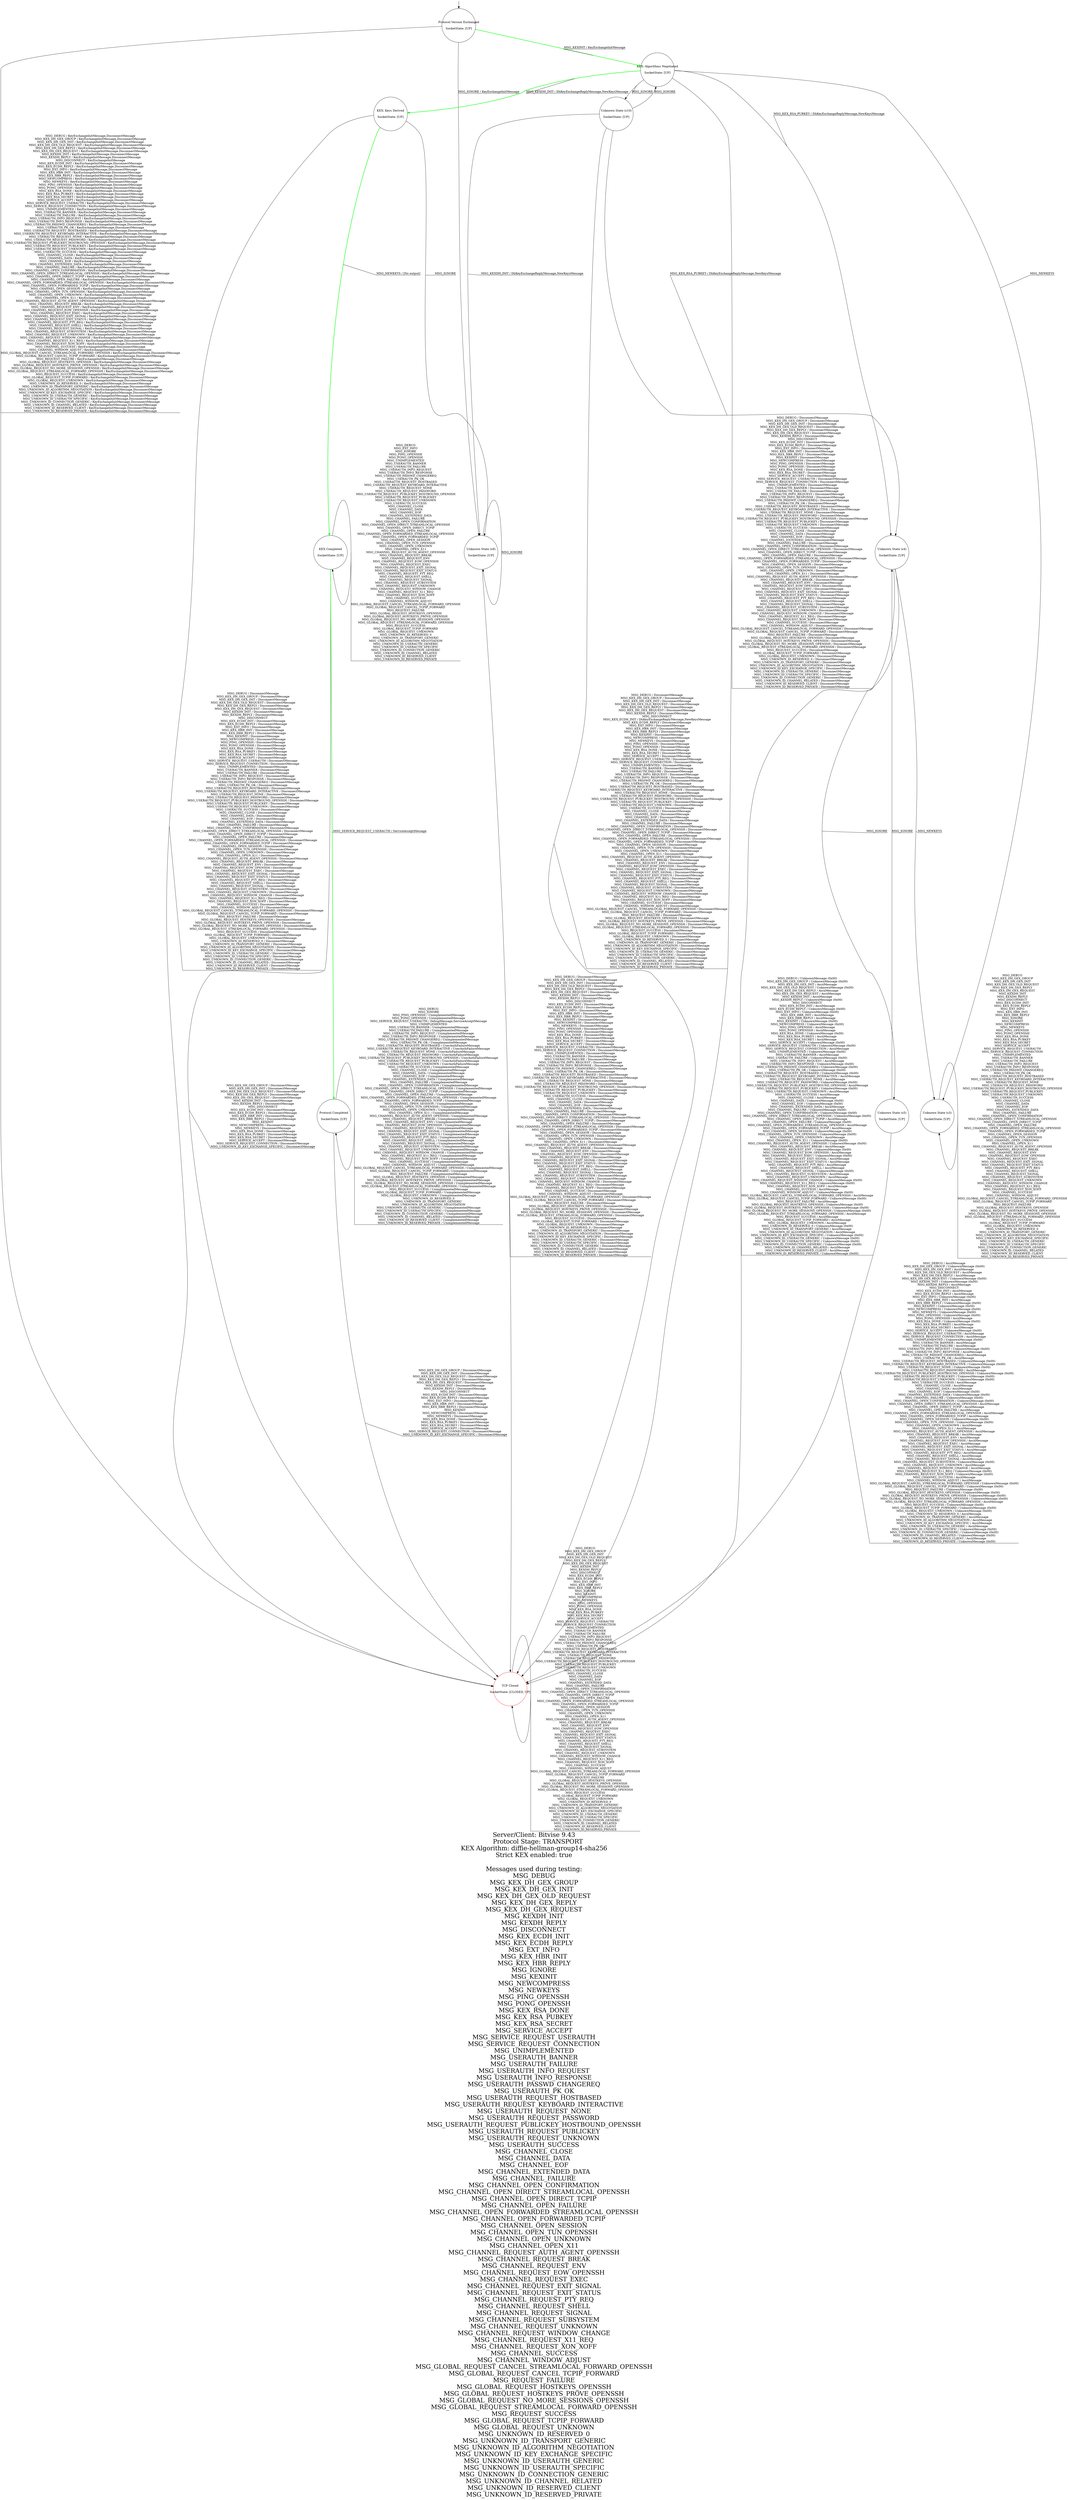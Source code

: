 digraph g {

    labelloc = "b"
    label = "Server/Client: Bitvise 9.43
    Protocol Stage: TRANSPORT
KEX Algorithm: diffie-hellman-group14-sha256
Strict KEX enabled: true

 Messages used during testing: 
MSG_DEBUG
MSG_KEX_DH_GEX_GROUP
MSG_KEX_DH_GEX_INIT
MSG_KEX_DH_GEX_OLD_REQUEST
MSG_KEX_DH_GEX_REPLY
MSG_KEX_DH_GEX_REQUEST
MSG_KEXDH_INIT
MSG_KEXDH_REPLY
MSG_DISCONNECT
MSG_KEX_ECDH_INIT
MSG_KEX_ECDH_REPLY
MSG_EXT_INFO
MSG_KEX_HBR_INIT
MSG_KEX_HBR_REPLY
MSG_IGNORE
MSG_KEXINIT
MSG_NEWCOMPRESS
MSG_NEWKEYS
MSG_PING_OPENSSH
MSG_PONG_OPENSSH
MSG_KEX_RSA_DONE
MSG_KEX_RSA_PUBKEY
MSG_KEX_RSA_SECRET
MSG_SERVICE_ACCEPT
MSG_SERVICE_REQUEST_USERAUTH
MSG_SERVICE_REQUEST_CONNECTION
MSG_UNIMPLEMENTED
MSG_USERAUTH_BANNER
MSG_USERAUTH_FAILURE
MSG_USERAUTH_INFO_REQUEST
MSG_USERAUTH_INFO_RESPONSE
MSG_USERAUTH_PASSWD_CHANGEREQ
MSG_USERAUTH_PK_OK
MSG_USERAUTH_REQUEST_HOSTBASED
MSG_USERAUTH_REQUEST_KEYBOARD_INTERACTIVE
MSG_USERAUTH_REQUEST_NONE
MSG_USERAUTH_REQUEST_PASSWORD
MSG_USERAUTH_REQUEST_PUBLICKEY_HOSTBOUND_OPENSSH
MSG_USERAUTH_REQUEST_PUBLICKEY
MSG_USERAUTH_REQUEST_UNKNOWN
MSG_USERAUTH_SUCCESS
MSG_CHANNEL_CLOSE
MSG_CHANNEL_DATA
MSG_CHANNEL_EOF
MSG_CHANNEL_EXTENDED_DATA
MSG_CHANNEL_FAILURE
MSG_CHANNEL_OPEN_CONFIRMATION
MSG_CHANNEL_OPEN_DIRECT_STREAMLOCAL_OPENSSH
MSG_CHANNEL_OPEN_DIRECT_TCPIP
MSG_CHANNEL_OPEN_FAILURE
MSG_CHANNEL_OPEN_FORWARDED_STREAMLOCAL_OPENSSH
MSG_CHANNEL_OPEN_FORWARDED_TCPIP
MSG_CHANNEL_OPEN_SESSION
MSG_CHANNEL_OPEN_TUN_OPENSSH
MSG_CHANNEL_OPEN_UNKNOWN
MSG_CHANNEL_OPEN_X11
MSG_CHANNEL_REQUEST_AUTH_AGENT_OPENSSH
MSG_CHANNEL_REQUEST_BREAK
MSG_CHANNEL_REQUEST_ENV
MSG_CHANNEL_REQUEST_EOW_OPENSSH
MSG_CHANNEL_REQUEST_EXEC
MSG_CHANNEL_REQUEST_EXIT_SIGNAL
MSG_CHANNEL_REQUEST_EXIT_STATUS
MSG_CHANNEL_REQUEST_PTY_REQ
MSG_CHANNEL_REQUEST_SHELL
MSG_CHANNEL_REQUEST_SIGNAL
MSG_CHANNEL_REQUEST_SUBSYSTEM
MSG_CHANNEL_REQUEST_UNKNOWN
MSG_CHANNEL_REQUEST_WINDOW_CHANGE
MSG_CHANNEL_REQUEST_X11_REQ
MSG_CHANNEL_REQUEST_XON_XOFF
MSG_CHANNEL_SUCCESS
MSG_CHANNEL_WINDOW_ADJUST
MSG_GLOBAL_REQUEST_CANCEL_STREAMLOCAL_FORWARD_OPENSSH
MSG_GLOBAL_REQUEST_CANCEL_TCPIP_FORWARD
MSG_REQUEST_FAILURE
MSG_GLOBAL_REQUEST_HOSTKEYS_OPENSSH
MSG_GLOBAL_REQUEST_HOSTKEYS_PROVE_OPENSSH
MSG_GLOBAL_REQUEST_NO_MORE_SESSIONS_OPENSSH
MSG_GLOBAL_REQUEST_STREAMLOCAL_FORWARD_OPENSSH
MSG_REQUEST_SUCCESS
MSG_GLOBAL_REQUEST_TCPIP_FORWARD
MSG_GLOBAL_REQUEST_UNKNOWN
MSG_UNKNOWN_ID_RESERVED_0
MSG_UNKNOWN_ID_TRANSPORT_GENERIC
MSG_UNKNOWN_ID_ALGORITHM_NEGOTIATION
MSG_UNKNOWN_ID_KEY_EXCHANGE_SPECIFIC
MSG_UNKNOWN_ID_USERAUTH_GENERIC
MSG_UNKNOWN_ID_USERAUTH_SPECIFIC
MSG_UNKNOWN_ID_CONNECTION_GENERIC
MSG_UNKNOWN_ID_CHANNEL_RELATED
MSG_UNKNOWN_ID_RESERVED_CLIENT
MSG_UNKNOWN_ID_RESERVED_PRIVATE
"
    fontsize = 30
    edge[decorate="true"]

	s0 [shape="circle" width="2.3" label="Protocol Version Exchanged

SocketState: [UP]" fixedsize="true" height="2.3"];
	s1 [shape="circle" width="2.3" label="KEX: Algorithms Negotiated

SocketState: [UP]" fixedsize="true" height="2.3"];
	s2 [shape="circle" color="RED" width="2.3" label="TCP Closed

SocketState: [CLOSED, UP]" fixedsize="true" height="2.3"];
	s3 [shape="circle" width="2.3" label="Unknown State (s3)

SocketState: [UP]" fixedsize="true" height="2.3"];
	s4 [shape="circle" width="2.3" label="Unknown State (s4)

SocketState: [UP]" fixedsize="true" height="2.3"];
	s5 [shape="circle" width="2.3" label="Unknown State (s5)

SocketState: [UP]" fixedsize="true" height="2.3"];
	s6 [shape="circle" width="2.3" label="KEX: Keys Derived

SocketState: [UP]" fixedsize="true" height="2.3"];
	s7 [shape="circle" width="2.3" label="KEX Completed

SocketState: [UP]" fixedsize="true" height="2.3"];
	s8 [shape="circle" width="2.3" label="Protocol Completed

SocketState: [UP]" fixedsize="true" height="2.3"];
	s9 [shape="circle" width="2.3" label="Unknown State (s9)

SocketState: [UP]" fixedsize="true" height="2.3"];
	s10 [shape="circle" width="2.3" label="Unknown State (s10)

SocketState: [UP]" fixedsize="true" height="2.3"];
	s0 -> s2 [label="MSG_DEBUG / KeyExchangeInitMessage,DisconnectMessage
MSG_KEX_DH_GEX_GROUP / KeyExchangeInitMessage,DisconnectMessage
MSG_KEX_DH_GEX_INIT / KeyExchangeInitMessage,DisconnectMessage
MSG_KEX_DH_GEX_OLD_REQUEST / KeyExchangeInitMessage,DisconnectMessage
MSG_KEX_DH_GEX_REPLY / KeyExchangeInitMessage,DisconnectMessage
MSG_KEX_DH_GEX_REQUEST / KeyExchangeInitMessage,DisconnectMessage
MSG_KEXDH_INIT / KeyExchangeInitMessage,DisconnectMessage
MSG_KEXDH_REPLY / KeyExchangeInitMessage,DisconnectMessage
MSG_DISCONNECT / KeyExchangeInitMessage
MSG_KEX_ECDH_INIT / KeyExchangeInitMessage,DisconnectMessage
MSG_KEX_ECDH_REPLY / KeyExchangeInitMessage,DisconnectMessage
MSG_EXT_INFO / KeyExchangeInitMessage,DisconnectMessage
MSG_KEX_HBR_INIT / KeyExchangeInitMessage,DisconnectMessage
MSG_KEX_HBR_REPLY / KeyExchangeInitMessage,DisconnectMessage
MSG_NEWCOMPRESS / KeyExchangeInitMessage,DisconnectMessage
MSG_NEWKEYS / KeyExchangeInitMessage,DisconnectMessage
MSG_PING_OPENSSH / KeyExchangeInitMessage,DisconnectMessage
MSG_PONG_OPENSSH / KeyExchangeInitMessage,DisconnectMessage
MSG_KEX_RSA_DONE / KeyExchangeInitMessage,DisconnectMessage
MSG_KEX_RSA_PUBKEY / KeyExchangeInitMessage,DisconnectMessage
MSG_KEX_RSA_SECRET / KeyExchangeInitMessage,DisconnectMessage
MSG_SERVICE_ACCEPT / KeyExchangeInitMessage,DisconnectMessage
MSG_SERVICE_REQUEST_USERAUTH / KeyExchangeInitMessage,DisconnectMessage
MSG_SERVICE_REQUEST_CONNECTION / KeyExchangeInitMessage,DisconnectMessage
MSG_UNIMPLEMENTED / KeyExchangeInitMessage,DisconnectMessage
MSG_USERAUTH_BANNER / KeyExchangeInitMessage,DisconnectMessage
MSG_USERAUTH_FAILURE / KeyExchangeInitMessage,DisconnectMessage
MSG_USERAUTH_INFO_REQUEST / KeyExchangeInitMessage,DisconnectMessage
MSG_USERAUTH_INFO_RESPONSE / KeyExchangeInitMessage,DisconnectMessage
MSG_USERAUTH_PASSWD_CHANGEREQ / KeyExchangeInitMessage,DisconnectMessage
MSG_USERAUTH_PK_OK / KeyExchangeInitMessage,DisconnectMessage
MSG_USERAUTH_REQUEST_HOSTBASED / KeyExchangeInitMessage,DisconnectMessage
MSG_USERAUTH_REQUEST_KEYBOARD_INTERACTIVE / KeyExchangeInitMessage,DisconnectMessage
MSG_USERAUTH_REQUEST_NONE / KeyExchangeInitMessage,DisconnectMessage
MSG_USERAUTH_REQUEST_PASSWORD / KeyExchangeInitMessage,DisconnectMessage
MSG_USERAUTH_REQUEST_PUBLICKEY_HOSTBOUND_OPENSSH / KeyExchangeInitMessage,DisconnectMessage
MSG_USERAUTH_REQUEST_PUBLICKEY / KeyExchangeInitMessage,DisconnectMessage
MSG_USERAUTH_REQUEST_UNKNOWN / KeyExchangeInitMessage,DisconnectMessage
MSG_USERAUTH_SUCCESS / KeyExchangeInitMessage,DisconnectMessage
MSG_CHANNEL_CLOSE / KeyExchangeInitMessage,DisconnectMessage
MSG_CHANNEL_DATA / KeyExchangeInitMessage,DisconnectMessage
MSG_CHANNEL_EOF / KeyExchangeInitMessage,DisconnectMessage
MSG_CHANNEL_EXTENDED_DATA / KeyExchangeInitMessage,DisconnectMessage
MSG_CHANNEL_FAILURE / KeyExchangeInitMessage,DisconnectMessage
MSG_CHANNEL_OPEN_CONFIRMATION / KeyExchangeInitMessage,DisconnectMessage
MSG_CHANNEL_OPEN_DIRECT_STREAMLOCAL_OPENSSH / KeyExchangeInitMessage,DisconnectMessage
MSG_CHANNEL_OPEN_DIRECT_TCPIP / KeyExchangeInitMessage,DisconnectMessage
MSG_CHANNEL_OPEN_FAILURE / KeyExchangeInitMessage,DisconnectMessage
MSG_CHANNEL_OPEN_FORWARDED_STREAMLOCAL_OPENSSH / KeyExchangeInitMessage,DisconnectMessage
MSG_CHANNEL_OPEN_FORWARDED_TCPIP / KeyExchangeInitMessage,DisconnectMessage
MSG_CHANNEL_OPEN_SESSION / KeyExchangeInitMessage,DisconnectMessage
MSG_CHANNEL_OPEN_TUN_OPENSSH / KeyExchangeInitMessage,DisconnectMessage
MSG_CHANNEL_OPEN_UNKNOWN / KeyExchangeInitMessage,DisconnectMessage
MSG_CHANNEL_OPEN_X11 / KeyExchangeInitMessage,DisconnectMessage
MSG_CHANNEL_REQUEST_AUTH_AGENT_OPENSSH / KeyExchangeInitMessage,DisconnectMessage
MSG_CHANNEL_REQUEST_BREAK / KeyExchangeInitMessage,DisconnectMessage
MSG_CHANNEL_REQUEST_ENV / KeyExchangeInitMessage,DisconnectMessage
MSG_CHANNEL_REQUEST_EOW_OPENSSH / KeyExchangeInitMessage,DisconnectMessage
MSG_CHANNEL_REQUEST_EXEC / KeyExchangeInitMessage,DisconnectMessage
MSG_CHANNEL_REQUEST_EXIT_SIGNAL / KeyExchangeInitMessage,DisconnectMessage
MSG_CHANNEL_REQUEST_EXIT_STATUS / KeyExchangeInitMessage,DisconnectMessage
MSG_CHANNEL_REQUEST_PTY_REQ / KeyExchangeInitMessage,DisconnectMessage
MSG_CHANNEL_REQUEST_SHELL / KeyExchangeInitMessage,DisconnectMessage
MSG_CHANNEL_REQUEST_SIGNAL / KeyExchangeInitMessage,DisconnectMessage
MSG_CHANNEL_REQUEST_SUBSYSTEM / KeyExchangeInitMessage,DisconnectMessage
MSG_CHANNEL_REQUEST_UNKNOWN / KeyExchangeInitMessage,DisconnectMessage
MSG_CHANNEL_REQUEST_WINDOW_CHANGE / KeyExchangeInitMessage,DisconnectMessage
MSG_CHANNEL_REQUEST_X11_REQ / KeyExchangeInitMessage,DisconnectMessage
MSG_CHANNEL_REQUEST_XON_XOFF / KeyExchangeInitMessage,DisconnectMessage
MSG_CHANNEL_SUCCESS / KeyExchangeInitMessage,DisconnectMessage
MSG_CHANNEL_WINDOW_ADJUST / KeyExchangeInitMessage,DisconnectMessage
MSG_GLOBAL_REQUEST_CANCEL_STREAMLOCAL_FORWARD_OPENSSH / KeyExchangeInitMessage,DisconnectMessage
MSG_GLOBAL_REQUEST_CANCEL_TCPIP_FORWARD / KeyExchangeInitMessage,DisconnectMessage
MSG_REQUEST_FAILURE / KeyExchangeInitMessage,DisconnectMessage
MSG_GLOBAL_REQUEST_HOSTKEYS_OPENSSH / KeyExchangeInitMessage,DisconnectMessage
MSG_GLOBAL_REQUEST_HOSTKEYS_PROVE_OPENSSH / KeyExchangeInitMessage,DisconnectMessage
MSG_GLOBAL_REQUEST_NO_MORE_SESSIONS_OPENSSH / KeyExchangeInitMessage,DisconnectMessage
MSG_GLOBAL_REQUEST_STREAMLOCAL_FORWARD_OPENSSH / KeyExchangeInitMessage,DisconnectMessage
MSG_REQUEST_SUCCESS / KeyExchangeInitMessage,DisconnectMessage
MSG_GLOBAL_REQUEST_TCPIP_FORWARD / KeyExchangeInitMessage,DisconnectMessage
MSG_GLOBAL_REQUEST_UNKNOWN / KeyExchangeInitMessage,DisconnectMessage
MSG_UNKNOWN_ID_RESERVED_0 / KeyExchangeInitMessage,DisconnectMessage
MSG_UNKNOWN_ID_TRANSPORT_GENERIC / KeyExchangeInitMessage,DisconnectMessage
MSG_UNKNOWN_ID_ALGORITHM_NEGOTIATION / KeyExchangeInitMessage,DisconnectMessage
MSG_UNKNOWN_ID_KEY_EXCHANGE_SPECIFIC / KeyExchangeInitMessage,DisconnectMessage
MSG_UNKNOWN_ID_USERAUTH_GENERIC / KeyExchangeInitMessage,DisconnectMessage
MSG_UNKNOWN_ID_USERAUTH_SPECIFIC / KeyExchangeInitMessage,DisconnectMessage
MSG_UNKNOWN_ID_CONNECTION_GENERIC / KeyExchangeInitMessage,DisconnectMessage
MSG_UNKNOWN_ID_CHANNEL_RELATED / KeyExchangeInitMessage,DisconnectMessage
MSG_UNKNOWN_ID_RESERVED_CLIENT / KeyExchangeInitMessage,DisconnectMessage
MSG_UNKNOWN_ID_RESERVED_PRIVATE / KeyExchangeInitMessage,DisconnectMessage"];
	s0 -> s9 [label="MSG_IGNORE / KeyExchangeInitMessage"];
	s0 -> s1 [color="GREEN" style="bold" label="MSG_KEXINIT / KeyExchangeInitMessage"];
	s1 -> s2 [label="MSG_DEBUG / DisconnectMessage
MSG_KEX_DH_GEX_GROUP / DisconnectMessage
MSG_KEX_DH_GEX_INIT / DisconnectMessage
MSG_KEX_DH_GEX_OLD_REQUEST / DisconnectMessage
MSG_KEX_DH_GEX_REPLY / DisconnectMessage
MSG_KEX_DH_GEX_REQUEST / DisconnectMessage
MSG_KEXDH_REPLY / DisconnectMessage
MSG_DISCONNECT
MSG_KEX_ECDH_INIT / DisconnectMessage
MSG_KEX_ECDH_REPLY / DisconnectMessage
MSG_EXT_INFO / DisconnectMessage
MSG_KEX_HBR_INIT / DisconnectMessage
MSG_KEX_HBR_REPLY / DisconnectMessage
MSG_KEXINIT / DisconnectMessage
MSG_NEWCOMPRESS / DisconnectMessage
MSG_PING_OPENSSH / DisconnectMessage
MSG_PONG_OPENSSH / DisconnectMessage
MSG_KEX_RSA_DONE / DisconnectMessage
MSG_KEX_RSA_SECRET / DisconnectMessage
MSG_SERVICE_ACCEPT / DisconnectMessage
MSG_SERVICE_REQUEST_USERAUTH / DisconnectMessage
MSG_SERVICE_REQUEST_CONNECTION / DisconnectMessage
MSG_UNIMPLEMENTED / DisconnectMessage
MSG_USERAUTH_BANNER / DisconnectMessage
MSG_USERAUTH_FAILURE / DisconnectMessage
MSG_USERAUTH_INFO_REQUEST / DisconnectMessage
MSG_USERAUTH_INFO_RESPONSE / DisconnectMessage
MSG_USERAUTH_PASSWD_CHANGEREQ / DisconnectMessage
MSG_USERAUTH_PK_OK / DisconnectMessage
MSG_USERAUTH_REQUEST_HOSTBASED / DisconnectMessage
MSG_USERAUTH_REQUEST_KEYBOARD_INTERACTIVE / DisconnectMessage
MSG_USERAUTH_REQUEST_NONE / DisconnectMessage
MSG_USERAUTH_REQUEST_PASSWORD / DisconnectMessage
MSG_USERAUTH_REQUEST_PUBLICKEY_HOSTBOUND_OPENSSH / DisconnectMessage
MSG_USERAUTH_REQUEST_PUBLICKEY / DisconnectMessage
MSG_USERAUTH_REQUEST_UNKNOWN / DisconnectMessage
MSG_USERAUTH_SUCCESS / DisconnectMessage
MSG_CHANNEL_CLOSE / DisconnectMessage
MSG_CHANNEL_DATA / DisconnectMessage
MSG_CHANNEL_EOF / DisconnectMessage
MSG_CHANNEL_EXTENDED_DATA / DisconnectMessage
MSG_CHANNEL_FAILURE / DisconnectMessage
MSG_CHANNEL_OPEN_CONFIRMATION / DisconnectMessage
MSG_CHANNEL_OPEN_DIRECT_STREAMLOCAL_OPENSSH / DisconnectMessage
MSG_CHANNEL_OPEN_DIRECT_TCPIP / DisconnectMessage
MSG_CHANNEL_OPEN_FAILURE / DisconnectMessage
MSG_CHANNEL_OPEN_FORWARDED_STREAMLOCAL_OPENSSH / DisconnectMessage
MSG_CHANNEL_OPEN_FORWARDED_TCPIP / DisconnectMessage
MSG_CHANNEL_OPEN_SESSION / DisconnectMessage
MSG_CHANNEL_OPEN_TUN_OPENSSH / DisconnectMessage
MSG_CHANNEL_OPEN_UNKNOWN / DisconnectMessage
MSG_CHANNEL_OPEN_X11 / DisconnectMessage
MSG_CHANNEL_REQUEST_AUTH_AGENT_OPENSSH / DisconnectMessage
MSG_CHANNEL_REQUEST_BREAK / DisconnectMessage
MSG_CHANNEL_REQUEST_ENV / DisconnectMessage
MSG_CHANNEL_REQUEST_EOW_OPENSSH / DisconnectMessage
MSG_CHANNEL_REQUEST_EXEC / DisconnectMessage
MSG_CHANNEL_REQUEST_EXIT_SIGNAL / DisconnectMessage
MSG_CHANNEL_REQUEST_EXIT_STATUS / DisconnectMessage
MSG_CHANNEL_REQUEST_PTY_REQ / DisconnectMessage
MSG_CHANNEL_REQUEST_SHELL / DisconnectMessage
MSG_CHANNEL_REQUEST_SIGNAL / DisconnectMessage
MSG_CHANNEL_REQUEST_SUBSYSTEM / DisconnectMessage
MSG_CHANNEL_REQUEST_UNKNOWN / DisconnectMessage
MSG_CHANNEL_REQUEST_WINDOW_CHANGE / DisconnectMessage
MSG_CHANNEL_REQUEST_X11_REQ / DisconnectMessage
MSG_CHANNEL_REQUEST_XON_XOFF / DisconnectMessage
MSG_CHANNEL_SUCCESS / DisconnectMessage
MSG_CHANNEL_WINDOW_ADJUST / DisconnectMessage
MSG_GLOBAL_REQUEST_CANCEL_STREAMLOCAL_FORWARD_OPENSSH / DisconnectMessage
MSG_GLOBAL_REQUEST_CANCEL_TCPIP_FORWARD / DisconnectMessage
MSG_REQUEST_FAILURE / DisconnectMessage
MSG_GLOBAL_REQUEST_HOSTKEYS_OPENSSH / DisconnectMessage
MSG_GLOBAL_REQUEST_HOSTKEYS_PROVE_OPENSSH / DisconnectMessage
MSG_GLOBAL_REQUEST_NO_MORE_SESSIONS_OPENSSH / DisconnectMessage
MSG_GLOBAL_REQUEST_STREAMLOCAL_FORWARD_OPENSSH / DisconnectMessage
MSG_REQUEST_SUCCESS / DisconnectMessage
MSG_GLOBAL_REQUEST_TCPIP_FORWARD / DisconnectMessage
MSG_GLOBAL_REQUEST_UNKNOWN / DisconnectMessage
MSG_UNKNOWN_ID_RESERVED_0 / DisconnectMessage
MSG_UNKNOWN_ID_TRANSPORT_GENERIC / DisconnectMessage
MSG_UNKNOWN_ID_ALGORITHM_NEGOTIATION / DisconnectMessage
MSG_UNKNOWN_ID_KEY_EXCHANGE_SPECIFIC / DisconnectMessage
MSG_UNKNOWN_ID_USERAUTH_GENERIC / DisconnectMessage
MSG_UNKNOWN_ID_USERAUTH_SPECIFIC / DisconnectMessage
MSG_UNKNOWN_ID_CONNECTION_GENERIC / DisconnectMessage
MSG_UNKNOWN_ID_CHANNEL_RELATED / DisconnectMessage
MSG_UNKNOWN_ID_RESERVED_CLIENT / DisconnectMessage
MSG_UNKNOWN_ID_RESERVED_PRIVATE / DisconnectMessage"];
	s1 -> s6 [color="GREEN" style="bold" label="MSG_KEXDH_INIT / DhKeyExchangeReplyMessage,NewKeysMessage"];
	s1 -> s10 [label="MSG_IGNORE"];
	s1 -> s3 [label="MSG_NEWKEYS"];
	s1 -> s4 [label="MSG_KEX_RSA_PUBKEY / DhKeyExchangeReplyMessage,NewKeysMessage"];
	s2 -> s2 [label="MSG_DEBUG
MSG_KEX_DH_GEX_GROUP
MSG_KEX_DH_GEX_INIT
MSG_KEX_DH_GEX_OLD_REQUEST
MSG_KEX_DH_GEX_REPLY
MSG_KEX_DH_GEX_REQUEST
MSG_KEXDH_INIT
MSG_KEXDH_REPLY
MSG_DISCONNECT
MSG_KEX_ECDH_INIT
MSG_KEX_ECDH_REPLY
MSG_EXT_INFO
MSG_KEX_HBR_INIT
MSG_KEX_HBR_REPLY
MSG_IGNORE
MSG_KEXINIT
MSG_NEWCOMPRESS
MSG_NEWKEYS
MSG_PING_OPENSSH
MSG_PONG_OPENSSH
MSG_KEX_RSA_DONE
MSG_KEX_RSA_PUBKEY
MSG_KEX_RSA_SECRET
MSG_SERVICE_ACCEPT
MSG_SERVICE_REQUEST_USERAUTH
MSG_SERVICE_REQUEST_CONNECTION
MSG_UNIMPLEMENTED
MSG_USERAUTH_BANNER
MSG_USERAUTH_FAILURE
MSG_USERAUTH_INFO_REQUEST
MSG_USERAUTH_INFO_RESPONSE
MSG_USERAUTH_PASSWD_CHANGEREQ
MSG_USERAUTH_PK_OK
MSG_USERAUTH_REQUEST_HOSTBASED
MSG_USERAUTH_REQUEST_KEYBOARD_INTERACTIVE
MSG_USERAUTH_REQUEST_NONE
MSG_USERAUTH_REQUEST_PASSWORD
MSG_USERAUTH_REQUEST_PUBLICKEY_HOSTBOUND_OPENSSH
MSG_USERAUTH_REQUEST_PUBLICKEY
MSG_USERAUTH_REQUEST_UNKNOWN
MSG_USERAUTH_SUCCESS
MSG_CHANNEL_CLOSE
MSG_CHANNEL_DATA
MSG_CHANNEL_EOF
MSG_CHANNEL_EXTENDED_DATA
MSG_CHANNEL_FAILURE
MSG_CHANNEL_OPEN_CONFIRMATION
MSG_CHANNEL_OPEN_DIRECT_STREAMLOCAL_OPENSSH
MSG_CHANNEL_OPEN_DIRECT_TCPIP
MSG_CHANNEL_OPEN_FAILURE
MSG_CHANNEL_OPEN_FORWARDED_STREAMLOCAL_OPENSSH
MSG_CHANNEL_OPEN_FORWARDED_TCPIP
MSG_CHANNEL_OPEN_SESSION
MSG_CHANNEL_OPEN_TUN_OPENSSH
MSG_CHANNEL_OPEN_UNKNOWN
MSG_CHANNEL_OPEN_X11
MSG_CHANNEL_REQUEST_AUTH_AGENT_OPENSSH
MSG_CHANNEL_REQUEST_BREAK
MSG_CHANNEL_REQUEST_ENV
MSG_CHANNEL_REQUEST_EOW_OPENSSH
MSG_CHANNEL_REQUEST_EXEC
MSG_CHANNEL_REQUEST_EXIT_SIGNAL
MSG_CHANNEL_REQUEST_EXIT_STATUS
MSG_CHANNEL_REQUEST_PTY_REQ
MSG_CHANNEL_REQUEST_SHELL
MSG_CHANNEL_REQUEST_SIGNAL
MSG_CHANNEL_REQUEST_SUBSYSTEM
MSG_CHANNEL_REQUEST_UNKNOWN
MSG_CHANNEL_REQUEST_WINDOW_CHANGE
MSG_CHANNEL_REQUEST_X11_REQ
MSG_CHANNEL_REQUEST_XON_XOFF
MSG_CHANNEL_SUCCESS
MSG_CHANNEL_WINDOW_ADJUST
MSG_GLOBAL_REQUEST_CANCEL_STREAMLOCAL_FORWARD_OPENSSH
MSG_GLOBAL_REQUEST_CANCEL_TCPIP_FORWARD
MSG_REQUEST_FAILURE
MSG_GLOBAL_REQUEST_HOSTKEYS_OPENSSH
MSG_GLOBAL_REQUEST_HOSTKEYS_PROVE_OPENSSH
MSG_GLOBAL_REQUEST_NO_MORE_SESSIONS_OPENSSH
MSG_GLOBAL_REQUEST_STREAMLOCAL_FORWARD_OPENSSH
MSG_REQUEST_SUCCESS
MSG_GLOBAL_REQUEST_TCPIP_FORWARD
MSG_GLOBAL_REQUEST_UNKNOWN
MSG_UNKNOWN_ID_RESERVED_0
MSG_UNKNOWN_ID_TRANSPORT_GENERIC
MSG_UNKNOWN_ID_ALGORITHM_NEGOTIATION
MSG_UNKNOWN_ID_KEY_EXCHANGE_SPECIFIC
MSG_UNKNOWN_ID_USERAUTH_GENERIC
MSG_UNKNOWN_ID_USERAUTH_SPECIFIC
MSG_UNKNOWN_ID_CONNECTION_GENERIC
MSG_UNKNOWN_ID_CHANNEL_RELATED
MSG_UNKNOWN_ID_RESERVED_CLIENT
MSG_UNKNOWN_ID_RESERVED_PRIVATE"];
	s3 -> s3 [label="MSG_DEBUG
MSG_KEX_DH_GEX_GROUP
MSG_KEX_DH_GEX_INIT
MSG_KEX_DH_GEX_OLD_REQUEST
MSG_KEX_DH_GEX_REPLY
MSG_KEX_DH_GEX_REQUEST
MSG_KEXDH_INIT
MSG_KEXDH_REPLY
MSG_DISCONNECT
MSG_KEX_ECDH_INIT
MSG_KEX_ECDH_REPLY
MSG_EXT_INFO
MSG_KEX_HBR_INIT
MSG_KEX_HBR_REPLY
MSG_IGNORE
MSG_KEXINIT
MSG_NEWCOMPRESS
MSG_NEWKEYS
MSG_PING_OPENSSH
MSG_PONG_OPENSSH
MSG_KEX_RSA_DONE
MSG_KEX_RSA_PUBKEY
MSG_KEX_RSA_SECRET
MSG_SERVICE_ACCEPT
MSG_SERVICE_REQUEST_USERAUTH
MSG_SERVICE_REQUEST_CONNECTION
MSG_UNIMPLEMENTED
MSG_USERAUTH_BANNER
MSG_USERAUTH_FAILURE
MSG_USERAUTH_INFO_REQUEST
MSG_USERAUTH_INFO_RESPONSE
MSG_USERAUTH_PASSWD_CHANGEREQ
MSG_USERAUTH_PK_OK
MSG_USERAUTH_REQUEST_HOSTBASED
MSG_USERAUTH_REQUEST_KEYBOARD_INTERACTIVE
MSG_USERAUTH_REQUEST_NONE
MSG_USERAUTH_REQUEST_PASSWORD
MSG_USERAUTH_REQUEST_PUBLICKEY_HOSTBOUND_OPENSSH
MSG_USERAUTH_REQUEST_PUBLICKEY
MSG_USERAUTH_REQUEST_UNKNOWN
MSG_USERAUTH_SUCCESS
MSG_CHANNEL_CLOSE
MSG_CHANNEL_DATA
MSG_CHANNEL_EOF
MSG_CHANNEL_EXTENDED_DATA
MSG_CHANNEL_FAILURE
MSG_CHANNEL_OPEN_CONFIRMATION
MSG_CHANNEL_OPEN_DIRECT_STREAMLOCAL_OPENSSH
MSG_CHANNEL_OPEN_DIRECT_TCPIP
MSG_CHANNEL_OPEN_FAILURE
MSG_CHANNEL_OPEN_FORWARDED_STREAMLOCAL_OPENSSH
MSG_CHANNEL_OPEN_FORWARDED_TCPIP
MSG_CHANNEL_OPEN_SESSION
MSG_CHANNEL_OPEN_TUN_OPENSSH
MSG_CHANNEL_OPEN_UNKNOWN
MSG_CHANNEL_OPEN_X11
MSG_CHANNEL_REQUEST_AUTH_AGENT_OPENSSH
MSG_CHANNEL_REQUEST_BREAK
MSG_CHANNEL_REQUEST_ENV
MSG_CHANNEL_REQUEST_EOW_OPENSSH
MSG_CHANNEL_REQUEST_EXEC
MSG_CHANNEL_REQUEST_EXIT_SIGNAL
MSG_CHANNEL_REQUEST_EXIT_STATUS
MSG_CHANNEL_REQUEST_PTY_REQ
MSG_CHANNEL_REQUEST_SHELL
MSG_CHANNEL_REQUEST_SIGNAL
MSG_CHANNEL_REQUEST_SUBSYSTEM
MSG_CHANNEL_REQUEST_UNKNOWN
MSG_CHANNEL_REQUEST_WINDOW_CHANGE
MSG_CHANNEL_REQUEST_X11_REQ
MSG_CHANNEL_REQUEST_XON_XOFF
MSG_CHANNEL_SUCCESS
MSG_CHANNEL_WINDOW_ADJUST
MSG_GLOBAL_REQUEST_CANCEL_STREAMLOCAL_FORWARD_OPENSSH
MSG_GLOBAL_REQUEST_CANCEL_TCPIP_FORWARD
MSG_REQUEST_FAILURE
MSG_GLOBAL_REQUEST_HOSTKEYS_OPENSSH
MSG_GLOBAL_REQUEST_HOSTKEYS_PROVE_OPENSSH
MSG_GLOBAL_REQUEST_NO_MORE_SESSIONS_OPENSSH
MSG_GLOBAL_REQUEST_STREAMLOCAL_FORWARD_OPENSSH
MSG_REQUEST_SUCCESS
MSG_GLOBAL_REQUEST_TCPIP_FORWARD
MSG_GLOBAL_REQUEST_UNKNOWN
MSG_UNKNOWN_ID_RESERVED_0
MSG_UNKNOWN_ID_TRANSPORT_GENERIC
MSG_UNKNOWN_ID_ALGORITHM_NEGOTIATION
MSG_UNKNOWN_ID_KEY_EXCHANGE_SPECIFIC
MSG_UNKNOWN_ID_USERAUTH_GENERIC
MSG_UNKNOWN_ID_USERAUTH_SPECIFIC
MSG_UNKNOWN_ID_CONNECTION_GENERIC
MSG_UNKNOWN_ID_CHANNEL_RELATED
MSG_UNKNOWN_ID_RESERVED_CLIENT
MSG_UNKNOWN_ID_RESERVED_PRIVATE"];
	s4 -> s2 [label="MSG_DEBUG / UnknownMessage (0x00)
MSG_KEX_DH_GEX_GROUP / UnknownMessage (0x00)
MSG_KEX_DH_GEX_INIT / AsciiMessage
MSG_KEX_DH_GEX_OLD_REQUEST / UnknownMessage (0x00)
MSG_KEX_DH_GEX_REPLY / AsciiMessage
MSG_KEX_DH_GEX_REQUEST / AsciiMessage
MSG_KEXDH_INIT / AsciiMessage
MSG_KEXDH_REPLY / UnknownMessage (0x00)
MSG_DISCONNECT
MSG_KEX_ECDH_INIT / AsciiMessage
MSG_KEX_ECDH_REPLY / UnknownMessage (0x00)
MSG_EXT_INFO / UnknownMessage (0x00)
MSG_KEX_HBR_INIT / AsciiMessage
MSG_KEX_HBR_REPLY / AsciiMessage
MSG_KEXINIT / UnknownMessage (0x00)
MSG_NEWCOMPRESS / UnknownMessage (0x00)
MSG_PING_OPENSSH / AsciiMessage
MSG_PONG_OPENSSH / AsciiMessage
MSG_KEX_RSA_DONE / UnknownMessage (0x00)
MSG_KEX_RSA_PUBKEY / AsciiMessage
MSG_KEX_RSA_SECRET / AsciiMessage
MSG_SERVICE_ACCEPT / UnknownMessage (0x00)
MSG_SERVICE_REQUEST_USERAUTH / UnknownMessage (0x00)
MSG_SERVICE_REQUEST_CONNECTION / AsciiMessage
MSG_UNIMPLEMENTED / UnknownMessage (0x00)
MSG_USERAUTH_BANNER / AsciiMessage
MSG_USERAUTH_FAILURE / UnknownMessage (0x00)
MSG_USERAUTH_INFO_REQUEST / AsciiMessage
MSG_USERAUTH_INFO_RESPONSE / UnknownMessage (0x00)
MSG_USERAUTH_PASSWD_CHANGEREQ / UnknownMessage (0x00)
MSG_USERAUTH_PK_OK / UnknownMessage (0x00)
MSG_USERAUTH_REQUEST_HOSTBASED / UnknownMessage (0x00)
MSG_USERAUTH_REQUEST_KEYBOARD_INTERACTIVE / AsciiMessage
MSG_USERAUTH_REQUEST_NONE / AsciiMessage
MSG_USERAUTH_REQUEST_PASSWORD / UnknownMessage (0x00)
MSG_USERAUTH_REQUEST_PUBLICKEY_HOSTBOUND_OPENSSH / AsciiMessage
MSG_USERAUTH_REQUEST_PUBLICKEY / UnknownMessage (0x00)
MSG_USERAUTH_REQUEST_UNKNOWN / AsciiMessage
MSG_USERAUTH_SUCCESS / AsciiMessage
MSG_CHANNEL_CLOSE / AsciiMessage
MSG_CHANNEL_DATA / UnknownMessage (0x00)
MSG_CHANNEL_EOF / UnknownMessage (0x00)
MSG_CHANNEL_EXTENDED_DATA / AsciiMessage
MSG_CHANNEL_FAILURE / UnknownMessage (0x00)
MSG_CHANNEL_OPEN_CONFIRMATION / UnknownMessage (0x00)
MSG_CHANNEL_OPEN_DIRECT_STREAMLOCAL_OPENSSH / UnknownMessage (0x00)
MSG_CHANNEL_OPEN_DIRECT_TCPIP / AsciiMessage
MSG_CHANNEL_OPEN_FAILURE / UnknownMessage (0x00)
MSG_CHANNEL_OPEN_FORWARDED_STREAMLOCAL_OPENSSH / AsciiMessage
MSG_CHANNEL_OPEN_FORWARDED_TCPIP / AsciiMessage
MSG_CHANNEL_OPEN_SESSION / UnknownMessage (0x00)
MSG_CHANNEL_OPEN_TUN_OPENSSH / UnknownMessage (0x00)
MSG_CHANNEL_OPEN_UNKNOWN / AsciiMessage
MSG_CHANNEL_OPEN_X11 / UnknownMessage (0x00)
MSG_CHANNEL_REQUEST_AUTH_AGENT_OPENSSH / UnknownMessage (0x00)
MSG_CHANNEL_REQUEST_BREAK / AsciiMessage
MSG_CHANNEL_REQUEST_ENV / UnknownMessage (0x00)
MSG_CHANNEL_REQUEST_EOW_OPENSSH / AsciiMessage
MSG_CHANNEL_REQUEST_EXEC / UnknownMessage (0x00)
MSG_CHANNEL_REQUEST_EXIT_SIGNAL / AsciiMessage
MSG_CHANNEL_REQUEST_EXIT_STATUS / AsciiMessage
MSG_CHANNEL_REQUEST_PTY_REQ / AsciiMessage
MSG_CHANNEL_REQUEST_SHELL / AsciiMessage
MSG_CHANNEL_REQUEST_SIGNAL / UnknownMessage (0x00)
MSG_CHANNEL_REQUEST_SUBSYSTEM / AsciiMessage
MSG_CHANNEL_REQUEST_UNKNOWN / AsciiMessage
MSG_CHANNEL_REQUEST_WINDOW_CHANGE / UnknownMessage (0x00)
MSG_CHANNEL_REQUEST_X11_REQ / UnknownMessage (0x00)
MSG_CHANNEL_REQUEST_XON_XOFF / AsciiMessage
MSG_CHANNEL_SUCCESS / AsciiMessage
MSG_CHANNEL_WINDOW_ADJUST / UnknownMessage (0x00)
MSG_GLOBAL_REQUEST_CANCEL_STREAMLOCAL_FORWARD_OPENSSH / AsciiMessage
MSG_GLOBAL_REQUEST_CANCEL_TCPIP_FORWARD / UnknownMessage (0x00)
MSG_REQUEST_FAILURE / AsciiMessage
MSG_GLOBAL_REQUEST_HOSTKEYS_OPENSSH / UnknownMessage (0x00)
MSG_GLOBAL_REQUEST_HOSTKEYS_PROVE_OPENSSH / UnknownMessage (0x00)
MSG_GLOBAL_REQUEST_NO_MORE_SESSIONS_OPENSSH / UnknownMessage (0x00)
MSG_GLOBAL_REQUEST_STREAMLOCAL_FORWARD_OPENSSH / AsciiMessage
MSG_REQUEST_SUCCESS / AsciiMessage
MSG_GLOBAL_REQUEST_TCPIP_FORWARD / AsciiMessage
MSG_GLOBAL_REQUEST_UNKNOWN / AsciiMessage
MSG_UNKNOWN_ID_RESERVED_0 / UnknownMessage (0x00)
MSG_UNKNOWN_ID_TRANSPORT_GENERIC / AsciiMessage
MSG_UNKNOWN_ID_ALGORITHM_NEGOTIATION / AsciiMessage
MSG_UNKNOWN_ID_KEY_EXCHANGE_SPECIFIC / UnknownMessage (0x00)
MSG_UNKNOWN_ID_USERAUTH_GENERIC / UnknownMessage (0x00)
MSG_UNKNOWN_ID_USERAUTH_SPECIFIC / UnknownMessage (0x00)
MSG_UNKNOWN_ID_CONNECTION_GENERIC / UnknownMessage (0x00)
MSG_UNKNOWN_ID_CHANNEL_RELATED / AsciiMessage
MSG_UNKNOWN_ID_RESERVED_CLIENT / AsciiMessage
MSG_UNKNOWN_ID_RESERVED_PRIVATE / UnknownMessage (0x00)"];
	s4 -> s5 [label="MSG_IGNORE"];
	s4 -> s3 [label="MSG_NEWKEYS"];
	s5 -> s2 [label="MSG_DEBUG / AsciiMessage
MSG_KEX_DH_GEX_GROUP / UnknownMessage (0x00)
MSG_KEX_DH_GEX_INIT / AsciiMessage
MSG_KEX_DH_GEX_OLD_REQUEST / AsciiMessage
MSG_KEX_DH_GEX_REPLY / AsciiMessage
MSG_KEX_DH_GEX_REQUEST / UnknownMessage (0x00)
MSG_KEXDH_INIT / UnknownMessage (0x00)
MSG_KEXDH_REPLY / AsciiMessage
MSG_DISCONNECT
MSG_KEX_ECDH_INIT / AsciiMessage
MSG_KEX_ECDH_REPLY / AsciiMessage
MSG_EXT_INFO / UnknownMessage (0x00)
MSG_KEX_HBR_INIT / AsciiMessage
MSG_KEX_HBR_REPLY / UnknownMessage (0x00)
MSG_KEXINIT / UnknownMessage (0x00)
MSG_NEWCOMPRESS / UnknownMessage (0x00)
MSG_NEWKEYS / UnknownMessage (0x00)
MSG_PING_OPENSSH / UnknownMessage (0x00)
MSG_PONG_OPENSSH / AsciiMessage
MSG_KEX_RSA_DONE / UnknownMessage (0x00)
MSG_KEX_RSA_PUBKEY / AsciiMessage
MSG_KEX_RSA_SECRET / AsciiMessage
MSG_SERVICE_ACCEPT / UnknownMessage (0x00)
MSG_SERVICE_REQUEST_USERAUTH / AsciiMessage
MSG_SERVICE_REQUEST_CONNECTION / AsciiMessage
MSG_UNIMPLEMENTED / UnknownMessage (0x00)
MSG_USERAUTH_BANNER / AsciiMessage
MSG_USERAUTH_FAILURE / AsciiMessage
MSG_USERAUTH_INFO_REQUEST / UnknownMessage (0x00)
MSG_USERAUTH_INFO_RESPONSE / AsciiMessage
MSG_USERAUTH_PASSWD_CHANGEREQ / AsciiMessage
MSG_USERAUTH_PK_OK / AsciiMessage
MSG_USERAUTH_REQUEST_HOSTBASED / UnknownMessage (0x00)
MSG_USERAUTH_REQUEST_KEYBOARD_INTERACTIVE / UnknownMessage (0x00)
MSG_USERAUTH_REQUEST_NONE / UnknownMessage (0x00)
MSG_USERAUTH_REQUEST_PASSWORD / AsciiMessage
MSG_USERAUTH_REQUEST_PUBLICKEY_HOSTBOUND_OPENSSH / UnknownMessage (0x00)
MSG_USERAUTH_REQUEST_PUBLICKEY / UnknownMessage (0x00)
MSG_USERAUTH_REQUEST_UNKNOWN / UnknownMessage (0x00)
MSG_USERAUTH_SUCCESS / AsciiMessage
MSG_CHANNEL_CLOSE / AsciiMessage
MSG_CHANNEL_DATA / AsciiMessage
MSG_CHANNEL_EOF / UnknownMessage (0x00)
MSG_CHANNEL_EXTENDED_DATA / UnknownMessage (0x00)
MSG_CHANNEL_FAILURE / UnknownMessage (0x00)
MSG_CHANNEL_OPEN_CONFIRMATION / UnknownMessage (0x00)
MSG_CHANNEL_OPEN_DIRECT_STREAMLOCAL_OPENSSH / AsciiMessage
MSG_CHANNEL_OPEN_DIRECT_TCPIP / AsciiMessage
MSG_CHANNEL_OPEN_FAILURE / AsciiMessage
MSG_CHANNEL_OPEN_FORWARDED_STREAMLOCAL_OPENSSH / AsciiMessage
MSG_CHANNEL_OPEN_FORWARDED_TCPIP / AsciiMessage
MSG_CHANNEL_OPEN_SESSION / UnknownMessage (0x00)
MSG_CHANNEL_OPEN_TUN_OPENSSH / UnknownMessage (0x00)
MSG_CHANNEL_OPEN_UNKNOWN / AsciiMessage
MSG_CHANNEL_OPEN_X11 / AsciiMessage
MSG_CHANNEL_REQUEST_AUTH_AGENT_OPENSSH / AsciiMessage
MSG_CHANNEL_REQUEST_BREAK / AsciiMessage
MSG_CHANNEL_REQUEST_ENV / AsciiMessage
MSG_CHANNEL_REQUEST_EOW_OPENSSH / AsciiMessage
MSG_CHANNEL_REQUEST_EXEC / AsciiMessage
MSG_CHANNEL_REQUEST_EXIT_SIGNAL / AsciiMessage
MSG_CHANNEL_REQUEST_EXIT_STATUS / AsciiMessage
MSG_CHANNEL_REQUEST_PTY_REQ / AsciiMessage
MSG_CHANNEL_REQUEST_SHELL / AsciiMessage
MSG_CHANNEL_REQUEST_SIGNAL / AsciiMessage
MSG_CHANNEL_REQUEST_SUBSYSTEM / UnknownMessage (0x00)
MSG_CHANNEL_REQUEST_UNKNOWN / AsciiMessage
MSG_CHANNEL_REQUEST_WINDOW_CHANGE / AsciiMessage
MSG_CHANNEL_REQUEST_X11_REQ / UnknownMessage (0x00)
MSG_CHANNEL_REQUEST_XON_XOFF / UnknownMessage (0x00)
MSG_CHANNEL_SUCCESS / AsciiMessage
MSG_CHANNEL_WINDOW_ADJUST / AsciiMessage
MSG_GLOBAL_REQUEST_CANCEL_STREAMLOCAL_FORWARD_OPENSSH / UnknownMessage (0x00)
MSG_GLOBAL_REQUEST_CANCEL_TCPIP_FORWARD / UnknownMessage (0x00)
MSG_REQUEST_FAILURE / UnknownMessage (0x00)
MSG_GLOBAL_REQUEST_HOSTKEYS_OPENSSH / UnknownMessage (0x00)
MSG_GLOBAL_REQUEST_HOSTKEYS_PROVE_OPENSSH / UnknownMessage (0x00)
MSG_GLOBAL_REQUEST_NO_MORE_SESSIONS_OPENSSH / UnknownMessage (0x00)
MSG_GLOBAL_REQUEST_STREAMLOCAL_FORWARD_OPENSSH / AsciiMessage
MSG_REQUEST_SUCCESS / UnknownMessage (0x00)
MSG_GLOBAL_REQUEST_TCPIP_FORWARD / UnknownMessage (0x00)
MSG_GLOBAL_REQUEST_UNKNOWN / UnknownMessage (0x00)
MSG_UNKNOWN_ID_RESERVED_0 / AsciiMessage
MSG_UNKNOWN_ID_TRANSPORT_GENERIC / AsciiMessage
MSG_UNKNOWN_ID_ALGORITHM_NEGOTIATION / AsciiMessage
MSG_UNKNOWN_ID_KEY_EXCHANGE_SPECIFIC / AsciiMessage
MSG_UNKNOWN_ID_USERAUTH_GENERIC / AsciiMessage
MSG_UNKNOWN_ID_USERAUTH_SPECIFIC / UnknownMessage (0x00)
MSG_UNKNOWN_ID_CONNECTION_GENERIC / UnknownMessage (0x00)
MSG_UNKNOWN_ID_CHANNEL_RELATED / UnknownMessage (0x00)
MSG_UNKNOWN_ID_RESERVED_CLIENT / AsciiMessage
MSG_UNKNOWN_ID_RESERVED_PRIVATE / UnknownMessage (0x00)"];
	s5 -> s4 [label="MSG_IGNORE"];
	s6 -> s2 [label="MSG_DEBUG / DisconnectMessage
MSG_KEX_DH_GEX_GROUP / DisconnectMessage
MSG_KEX_DH_GEX_INIT / DisconnectMessage
MSG_KEX_DH_GEX_OLD_REQUEST / DisconnectMessage
MSG_KEX_DH_GEX_REPLY / DisconnectMessage
MSG_KEX_DH_GEX_REQUEST / DisconnectMessage
MSG_KEXDH_INIT / DisconnectMessage
MSG_KEXDH_REPLY / DisconnectMessage
MSG_DISCONNECT
MSG_KEX_ECDH_INIT / DisconnectMessage
MSG_KEX_ECDH_REPLY / DisconnectMessage
MSG_EXT_INFO / DisconnectMessage
MSG_KEX_HBR_INIT / DisconnectMessage
MSG_KEX_HBR_REPLY / DisconnectMessage
MSG_KEXINIT / DisconnectMessage
MSG_NEWCOMPRESS / DisconnectMessage
MSG_PING_OPENSSH / DisconnectMessage
MSG_PONG_OPENSSH / DisconnectMessage
MSG_KEX_RSA_DONE / DisconnectMessage
MSG_KEX_RSA_PUBKEY / DisconnectMessage
MSG_KEX_RSA_SECRET / DisconnectMessage
MSG_SERVICE_ACCEPT / DisconnectMessage
MSG_SERVICE_REQUEST_USERAUTH / DisconnectMessage
MSG_SERVICE_REQUEST_CONNECTION / DisconnectMessage
MSG_UNIMPLEMENTED / DisconnectMessage
MSG_USERAUTH_BANNER / DisconnectMessage
MSG_USERAUTH_FAILURE / DisconnectMessage
MSG_USERAUTH_INFO_REQUEST / DisconnectMessage
MSG_USERAUTH_INFO_RESPONSE / DisconnectMessage
MSG_USERAUTH_PASSWD_CHANGEREQ / DisconnectMessage
MSG_USERAUTH_PK_OK / DisconnectMessage
MSG_USERAUTH_REQUEST_HOSTBASED / DisconnectMessage
MSG_USERAUTH_REQUEST_KEYBOARD_INTERACTIVE / DisconnectMessage
MSG_USERAUTH_REQUEST_NONE / DisconnectMessage
MSG_USERAUTH_REQUEST_PASSWORD / DisconnectMessage
MSG_USERAUTH_REQUEST_PUBLICKEY_HOSTBOUND_OPENSSH / DisconnectMessage
MSG_USERAUTH_REQUEST_PUBLICKEY / DisconnectMessage
MSG_USERAUTH_REQUEST_UNKNOWN / DisconnectMessage
MSG_USERAUTH_SUCCESS / DisconnectMessage
MSG_CHANNEL_CLOSE / DisconnectMessage
MSG_CHANNEL_DATA / DisconnectMessage
MSG_CHANNEL_EOF / DisconnectMessage
MSG_CHANNEL_EXTENDED_DATA / DisconnectMessage
MSG_CHANNEL_FAILURE / DisconnectMessage
MSG_CHANNEL_OPEN_CONFIRMATION / DisconnectMessage
MSG_CHANNEL_OPEN_DIRECT_STREAMLOCAL_OPENSSH / DisconnectMessage
MSG_CHANNEL_OPEN_DIRECT_TCPIP / DisconnectMessage
MSG_CHANNEL_OPEN_FAILURE / DisconnectMessage
MSG_CHANNEL_OPEN_FORWARDED_STREAMLOCAL_OPENSSH / DisconnectMessage
MSG_CHANNEL_OPEN_FORWARDED_TCPIP / DisconnectMessage
MSG_CHANNEL_OPEN_SESSION / DisconnectMessage
MSG_CHANNEL_OPEN_TUN_OPENSSH / DisconnectMessage
MSG_CHANNEL_OPEN_UNKNOWN / DisconnectMessage
MSG_CHANNEL_OPEN_X11 / DisconnectMessage
MSG_CHANNEL_REQUEST_AUTH_AGENT_OPENSSH / DisconnectMessage
MSG_CHANNEL_REQUEST_BREAK / DisconnectMessage
MSG_CHANNEL_REQUEST_ENV / DisconnectMessage
MSG_CHANNEL_REQUEST_EOW_OPENSSH / DisconnectMessage
MSG_CHANNEL_REQUEST_EXEC / DisconnectMessage
MSG_CHANNEL_REQUEST_EXIT_SIGNAL / DisconnectMessage
MSG_CHANNEL_REQUEST_EXIT_STATUS / DisconnectMessage
MSG_CHANNEL_REQUEST_PTY_REQ / DisconnectMessage
MSG_CHANNEL_REQUEST_SHELL / DisconnectMessage
MSG_CHANNEL_REQUEST_SIGNAL / DisconnectMessage
MSG_CHANNEL_REQUEST_SUBSYSTEM / DisconnectMessage
MSG_CHANNEL_REQUEST_UNKNOWN / DisconnectMessage
MSG_CHANNEL_REQUEST_WINDOW_CHANGE / DisconnectMessage
MSG_CHANNEL_REQUEST_X11_REQ / DisconnectMessage
MSG_CHANNEL_REQUEST_XON_XOFF / DisconnectMessage
MSG_CHANNEL_SUCCESS / DisconnectMessage
MSG_CHANNEL_WINDOW_ADJUST / DisconnectMessage
MSG_GLOBAL_REQUEST_CANCEL_STREAMLOCAL_FORWARD_OPENSSH / DisconnectMessage
MSG_GLOBAL_REQUEST_CANCEL_TCPIP_FORWARD / DisconnectMessage
MSG_REQUEST_FAILURE / DisconnectMessage
MSG_GLOBAL_REQUEST_HOSTKEYS_OPENSSH / DisconnectMessage
MSG_GLOBAL_REQUEST_HOSTKEYS_PROVE_OPENSSH / DisconnectMessage
MSG_GLOBAL_REQUEST_NO_MORE_SESSIONS_OPENSSH / DisconnectMessage
MSG_GLOBAL_REQUEST_STREAMLOCAL_FORWARD_OPENSSH / DisconnectMessage
MSG_REQUEST_SUCCESS / DisconnectMessage
MSG_GLOBAL_REQUEST_TCPIP_FORWARD / DisconnectMessage
MSG_GLOBAL_REQUEST_UNKNOWN / DisconnectMessage
MSG_UNKNOWN_ID_RESERVED_0 / DisconnectMessage
MSG_UNKNOWN_ID_TRANSPORT_GENERIC / DisconnectMessage
MSG_UNKNOWN_ID_ALGORITHM_NEGOTIATION / DisconnectMessage
MSG_UNKNOWN_ID_KEY_EXCHANGE_SPECIFIC / DisconnectMessage
MSG_UNKNOWN_ID_USERAUTH_GENERIC / DisconnectMessage
MSG_UNKNOWN_ID_USERAUTH_SPECIFIC / DisconnectMessage
MSG_UNKNOWN_ID_CONNECTION_GENERIC / DisconnectMessage
MSG_UNKNOWN_ID_CHANNEL_RELATED / DisconnectMessage
MSG_UNKNOWN_ID_RESERVED_CLIENT / DisconnectMessage
MSG_UNKNOWN_ID_RESERVED_PRIVATE / DisconnectMessage"];
	s6 -> s9 [label="MSG_IGNORE"];
	s6 -> s7 [color="GREEN" style="bold" label="MSG_NEWKEYS / [No output]"];
	s7 -> s7 [label="MSG_DEBUG
MSG_EXT_INFO
MSG_IGNORE
MSG_PING_OPENSSH
MSG_PONG_OPENSSH
MSG_UNIMPLEMENTED
MSG_USERAUTH_BANNER
MSG_USERAUTH_FAILURE
MSG_USERAUTH_INFO_REQUEST
MSG_USERAUTH_INFO_RESPONSE
MSG_USERAUTH_PASSWD_CHANGEREQ
MSG_USERAUTH_PK_OK
MSG_USERAUTH_REQUEST_HOSTBASED
MSG_USERAUTH_REQUEST_KEYBOARD_INTERACTIVE
MSG_USERAUTH_REQUEST_NONE
MSG_USERAUTH_REQUEST_PASSWORD
MSG_USERAUTH_REQUEST_PUBLICKEY_HOSTBOUND_OPENSSH
MSG_USERAUTH_REQUEST_PUBLICKEY
MSG_USERAUTH_REQUEST_UNKNOWN
MSG_USERAUTH_SUCCESS
MSG_CHANNEL_CLOSE
MSG_CHANNEL_DATA
MSG_CHANNEL_EOF
MSG_CHANNEL_EXTENDED_DATA
MSG_CHANNEL_FAILURE
MSG_CHANNEL_OPEN_CONFIRMATION
MSG_CHANNEL_OPEN_DIRECT_STREAMLOCAL_OPENSSH
MSG_CHANNEL_OPEN_DIRECT_TCPIP
MSG_CHANNEL_OPEN_FAILURE
MSG_CHANNEL_OPEN_FORWARDED_STREAMLOCAL_OPENSSH
MSG_CHANNEL_OPEN_FORWARDED_TCPIP
MSG_CHANNEL_OPEN_SESSION
MSG_CHANNEL_OPEN_TUN_OPENSSH
MSG_CHANNEL_OPEN_UNKNOWN
MSG_CHANNEL_OPEN_X11
MSG_CHANNEL_REQUEST_AUTH_AGENT_OPENSSH
MSG_CHANNEL_REQUEST_BREAK
MSG_CHANNEL_REQUEST_ENV
MSG_CHANNEL_REQUEST_EOW_OPENSSH
MSG_CHANNEL_REQUEST_EXEC
MSG_CHANNEL_REQUEST_EXIT_SIGNAL
MSG_CHANNEL_REQUEST_EXIT_STATUS
MSG_CHANNEL_REQUEST_PTY_REQ
MSG_CHANNEL_REQUEST_SHELL
MSG_CHANNEL_REQUEST_SIGNAL
MSG_CHANNEL_REQUEST_SUBSYSTEM
MSG_CHANNEL_REQUEST_UNKNOWN
MSG_CHANNEL_REQUEST_WINDOW_CHANGE
MSG_CHANNEL_REQUEST_X11_REQ
MSG_CHANNEL_REQUEST_XON_XOFF
MSG_CHANNEL_SUCCESS
MSG_CHANNEL_WINDOW_ADJUST
MSG_GLOBAL_REQUEST_CANCEL_STREAMLOCAL_FORWARD_OPENSSH
MSG_GLOBAL_REQUEST_CANCEL_TCPIP_FORWARD
MSG_REQUEST_FAILURE
MSG_GLOBAL_REQUEST_HOSTKEYS_OPENSSH
MSG_GLOBAL_REQUEST_HOSTKEYS_PROVE_OPENSSH
MSG_GLOBAL_REQUEST_NO_MORE_SESSIONS_OPENSSH
MSG_GLOBAL_REQUEST_STREAMLOCAL_FORWARD_OPENSSH
MSG_REQUEST_SUCCESS
MSG_GLOBAL_REQUEST_TCPIP_FORWARD
MSG_GLOBAL_REQUEST_UNKNOWN
MSG_UNKNOWN_ID_RESERVED_0
MSG_UNKNOWN_ID_TRANSPORT_GENERIC
MSG_UNKNOWN_ID_ALGORITHM_NEGOTIATION
MSG_UNKNOWN_ID_USERAUTH_GENERIC
MSG_UNKNOWN_ID_USERAUTH_SPECIFIC
MSG_UNKNOWN_ID_CONNECTION_GENERIC
MSG_UNKNOWN_ID_CHANNEL_RELATED
MSG_UNKNOWN_ID_RESERVED_CLIENT
MSG_UNKNOWN_ID_RESERVED_PRIVATE"];
	s7 -> s2 [label="MSG_KEX_DH_GEX_GROUP / DisconnectMessage
MSG_KEX_DH_GEX_INIT / DisconnectMessage
MSG_KEX_DH_GEX_OLD_REQUEST / DisconnectMessage
MSG_KEX_DH_GEX_REPLY / DisconnectMessage
MSG_KEX_DH_GEX_REQUEST / DisconnectMessage
MSG_KEXDH_INIT / DisconnectMessage
MSG_KEXDH_REPLY / DisconnectMessage
MSG_DISCONNECT
MSG_KEX_ECDH_INIT / DisconnectMessage
MSG_KEX_ECDH_REPLY / DisconnectMessage
MSG_KEX_HBR_INIT / DisconnectMessage
MSG_KEX_HBR_REPLY / DisconnectMessage
MSG_KEXINIT
MSG_NEWCOMPRESS / DisconnectMessage
MSG_NEWKEYS / DisconnectMessage
MSG_KEX_RSA_DONE / DisconnectMessage
MSG_KEX_RSA_PUBKEY / DisconnectMessage
MSG_KEX_RSA_SECRET / DisconnectMessage
MSG_SERVICE_ACCEPT / DisconnectMessage
MSG_SERVICE_REQUEST_CONNECTION / DisconnectMessage
MSG_UNKNOWN_ID_KEY_EXCHANGE_SPECIFIC / DisconnectMessage"];
	s7 -> s8 [color="GREEN" style="bold" label="MSG_SERVICE_REQUEST_USERAUTH / ServiceAcceptMessage"];
	s8 -> s8 [label="MSG_DEBUG
MSG_IGNORE
MSG_PING_OPENSSH / UnimplementedMessage
MSG_PONG_OPENSSH / UnimplementedMessage
MSG_SERVICE_REQUEST_USERAUTH / DebugMessage,ServiceAcceptMessage
MSG_UNIMPLEMENTED
MSG_USERAUTH_BANNER / UnimplementedMessage
MSG_USERAUTH_FAILURE / UnimplementedMessage
MSG_USERAUTH_INFO_REQUEST / UnimplementedMessage
MSG_USERAUTH_INFO_RESPONSE / UnimplementedMessage
MSG_USERAUTH_PASSWD_CHANGEREQ / UnimplementedMessage
MSG_USERAUTH_PK_OK / UnimplementedMessage
MSG_USERAUTH_REQUEST_HOSTBASED / UserAuthFailureMessage
MSG_USERAUTH_REQUEST_KEYBOARD_INTERACTIVE / UserAuthFailureMessage
MSG_USERAUTH_REQUEST_NONE / UserAuthFailureMessage
MSG_USERAUTH_REQUEST_PASSWORD / UserAuthFailureMessage
MSG_USERAUTH_REQUEST_PUBLICKEY_HOSTBOUND_OPENSSH / UserAuthFailureMessage
MSG_USERAUTH_REQUEST_PUBLICKEY / UserAuthFailureMessage
MSG_USERAUTH_REQUEST_UNKNOWN / UserAuthFailureMessage
MSG_USERAUTH_SUCCESS / UnimplementedMessage
MSG_CHANNEL_CLOSE / UnimplementedMessage
MSG_CHANNEL_DATA / UnimplementedMessage
MSG_CHANNEL_EOF / UnimplementedMessage
MSG_CHANNEL_EXTENDED_DATA / UnimplementedMessage
MSG_CHANNEL_FAILURE / UnimplementedMessage
MSG_CHANNEL_OPEN_CONFIRMATION / UnimplementedMessage
MSG_CHANNEL_OPEN_DIRECT_STREAMLOCAL_OPENSSH / UnimplementedMessage
MSG_CHANNEL_OPEN_DIRECT_TCPIP / UnimplementedMessage
MSG_CHANNEL_OPEN_FAILURE / UnimplementedMessage
MSG_CHANNEL_OPEN_FORWARDED_STREAMLOCAL_OPENSSH / UnimplementedMessage
MSG_CHANNEL_OPEN_FORWARDED_TCPIP / UnimplementedMessage
MSG_CHANNEL_OPEN_SESSION / UnimplementedMessage
MSG_CHANNEL_OPEN_TUN_OPENSSH / UnimplementedMessage
MSG_CHANNEL_OPEN_UNKNOWN / UnimplementedMessage
MSG_CHANNEL_OPEN_X11 / UnimplementedMessage
MSG_CHANNEL_REQUEST_AUTH_AGENT_OPENSSH / UnimplementedMessage
MSG_CHANNEL_REQUEST_BREAK / UnimplementedMessage
MSG_CHANNEL_REQUEST_ENV / UnimplementedMessage
MSG_CHANNEL_REQUEST_EOW_OPENSSH / UnimplementedMessage
MSG_CHANNEL_REQUEST_EXEC / UnimplementedMessage
MSG_CHANNEL_REQUEST_EXIT_SIGNAL / UnimplementedMessage
MSG_CHANNEL_REQUEST_EXIT_STATUS / UnimplementedMessage
MSG_CHANNEL_REQUEST_PTY_REQ / UnimplementedMessage
MSG_CHANNEL_REQUEST_SHELL / UnimplementedMessage
MSG_CHANNEL_REQUEST_SIGNAL / UnimplementedMessage
MSG_CHANNEL_REQUEST_SUBSYSTEM / UnimplementedMessage
MSG_CHANNEL_REQUEST_UNKNOWN / UnimplementedMessage
MSG_CHANNEL_REQUEST_WINDOW_CHANGE / UnimplementedMessage
MSG_CHANNEL_REQUEST_X11_REQ / UnimplementedMessage
MSG_CHANNEL_REQUEST_XON_XOFF / UnimplementedMessage
MSG_CHANNEL_SUCCESS / UnimplementedMessage
MSG_CHANNEL_WINDOW_ADJUST / UnimplementedMessage
MSG_GLOBAL_REQUEST_CANCEL_STREAMLOCAL_FORWARD_OPENSSH / UnimplementedMessage
MSG_GLOBAL_REQUEST_CANCEL_TCPIP_FORWARD / UnimplementedMessage
MSG_REQUEST_FAILURE / UnimplementedMessage
MSG_GLOBAL_REQUEST_HOSTKEYS_OPENSSH / UnimplementedMessage
MSG_GLOBAL_REQUEST_HOSTKEYS_PROVE_OPENSSH / UnimplementedMessage
MSG_GLOBAL_REQUEST_NO_MORE_SESSIONS_OPENSSH / UnimplementedMessage
MSG_GLOBAL_REQUEST_STREAMLOCAL_FORWARD_OPENSSH / UnimplementedMessage
MSG_REQUEST_SUCCESS / UnimplementedMessage
MSG_GLOBAL_REQUEST_TCPIP_FORWARD / UnimplementedMessage
MSG_GLOBAL_REQUEST_UNKNOWN / UnimplementedMessage
MSG_UNKNOWN_ID_RESERVED_0
MSG_UNKNOWN_ID_TRANSPORT_GENERIC
MSG_UNKNOWN_ID_ALGORITHM_NEGOTIATION
MSG_UNKNOWN_ID_USERAUTH_GENERIC / UnimplementedMessage
MSG_UNKNOWN_ID_USERAUTH_SPECIFIC / UnimplementedMessage
MSG_UNKNOWN_ID_CONNECTION_GENERIC / UnimplementedMessage
MSG_UNKNOWN_ID_CHANNEL_RELATED / UnimplementedMessage
MSG_UNKNOWN_ID_RESERVED_CLIENT / UnimplementedMessage
MSG_UNKNOWN_ID_RESERVED_PRIVATE / UnimplementedMessage"];
	s8 -> s2 [label="MSG_KEX_DH_GEX_GROUP / DisconnectMessage
MSG_KEX_DH_GEX_INIT / DisconnectMessage
MSG_KEX_DH_GEX_OLD_REQUEST / DisconnectMessage
MSG_KEX_DH_GEX_REPLY / DisconnectMessage
MSG_KEX_DH_GEX_REQUEST / DisconnectMessage
MSG_KEXDH_INIT / DisconnectMessage
MSG_KEXDH_REPLY / DisconnectMessage
MSG_DISCONNECT
MSG_KEX_ECDH_INIT / DisconnectMessage
MSG_KEX_ECDH_REPLY / DisconnectMessage
MSG_EXT_INFO / DisconnectMessage
MSG_KEX_HBR_INIT / DisconnectMessage
MSG_KEX_HBR_REPLY / DisconnectMessage
MSG_KEXINIT
MSG_NEWCOMPRESS / DisconnectMessage
MSG_NEWKEYS / DisconnectMessage
MSG_KEX_RSA_DONE / DisconnectMessage
MSG_KEX_RSA_PUBKEY / DisconnectMessage
MSG_KEX_RSA_SECRET / DisconnectMessage
MSG_SERVICE_ACCEPT / DisconnectMessage
MSG_SERVICE_REQUEST_CONNECTION / DisconnectMessage
MSG_UNKNOWN_ID_KEY_EXCHANGE_SPECIFIC / DisconnectMessage"];
	s9 -> s2 [label="MSG_DEBUG / DisconnectMessage
MSG_KEX_DH_GEX_GROUP / DisconnectMessage
MSG_KEX_DH_GEX_INIT / DisconnectMessage
MSG_KEX_DH_GEX_OLD_REQUEST / DisconnectMessage
MSG_KEX_DH_GEX_REPLY / DisconnectMessage
MSG_KEX_DH_GEX_REQUEST / DisconnectMessage
MSG_KEXDH_INIT / DisconnectMessage
MSG_KEXDH_REPLY / DisconnectMessage
MSG_DISCONNECT
MSG_KEX_ECDH_INIT / DisconnectMessage
MSG_KEX_ECDH_REPLY / DisconnectMessage
MSG_EXT_INFO / DisconnectMessage
MSG_KEX_HBR_INIT / DisconnectMessage
MSG_KEX_HBR_REPLY / DisconnectMessage
MSG_KEXINIT / DisconnectMessage
MSG_NEWCOMPRESS / DisconnectMessage
MSG_NEWKEYS / DisconnectMessage
MSG_PING_OPENSSH / DisconnectMessage
MSG_PONG_OPENSSH / DisconnectMessage
MSG_KEX_RSA_DONE / DisconnectMessage
MSG_KEX_RSA_PUBKEY / DisconnectMessage
MSG_KEX_RSA_SECRET / DisconnectMessage
MSG_SERVICE_ACCEPT / DisconnectMessage
MSG_SERVICE_REQUEST_USERAUTH / DisconnectMessage
MSG_SERVICE_REQUEST_CONNECTION / DisconnectMessage
MSG_UNIMPLEMENTED / DisconnectMessage
MSG_USERAUTH_BANNER / DisconnectMessage
MSG_USERAUTH_FAILURE / DisconnectMessage
MSG_USERAUTH_INFO_REQUEST / DisconnectMessage
MSG_USERAUTH_INFO_RESPONSE / DisconnectMessage
MSG_USERAUTH_PASSWD_CHANGEREQ / DisconnectMessage
MSG_USERAUTH_PK_OK / DisconnectMessage
MSG_USERAUTH_REQUEST_HOSTBASED / DisconnectMessage
MSG_USERAUTH_REQUEST_KEYBOARD_INTERACTIVE / DisconnectMessage
MSG_USERAUTH_REQUEST_NONE / DisconnectMessage
MSG_USERAUTH_REQUEST_PASSWORD / DisconnectMessage
MSG_USERAUTH_REQUEST_PUBLICKEY_HOSTBOUND_OPENSSH / DisconnectMessage
MSG_USERAUTH_REQUEST_PUBLICKEY / DisconnectMessage
MSG_USERAUTH_REQUEST_UNKNOWN / DisconnectMessage
MSG_USERAUTH_SUCCESS / DisconnectMessage
MSG_CHANNEL_CLOSE / DisconnectMessage
MSG_CHANNEL_DATA / DisconnectMessage
MSG_CHANNEL_EOF / DisconnectMessage
MSG_CHANNEL_EXTENDED_DATA / DisconnectMessage
MSG_CHANNEL_FAILURE / DisconnectMessage
MSG_CHANNEL_OPEN_CONFIRMATION / DisconnectMessage
MSG_CHANNEL_OPEN_DIRECT_STREAMLOCAL_OPENSSH / DisconnectMessage
MSG_CHANNEL_OPEN_DIRECT_TCPIP / DisconnectMessage
MSG_CHANNEL_OPEN_FAILURE / DisconnectMessage
MSG_CHANNEL_OPEN_FORWARDED_STREAMLOCAL_OPENSSH / DisconnectMessage
MSG_CHANNEL_OPEN_FORWARDED_TCPIP / DisconnectMessage
MSG_CHANNEL_OPEN_SESSION / DisconnectMessage
MSG_CHANNEL_OPEN_TUN_OPENSSH / DisconnectMessage
MSG_CHANNEL_OPEN_UNKNOWN / DisconnectMessage
MSG_CHANNEL_OPEN_X11 / DisconnectMessage
MSG_CHANNEL_REQUEST_AUTH_AGENT_OPENSSH / DisconnectMessage
MSG_CHANNEL_REQUEST_BREAK / DisconnectMessage
MSG_CHANNEL_REQUEST_ENV / DisconnectMessage
MSG_CHANNEL_REQUEST_EOW_OPENSSH / DisconnectMessage
MSG_CHANNEL_REQUEST_EXEC / DisconnectMessage
MSG_CHANNEL_REQUEST_EXIT_SIGNAL / DisconnectMessage
MSG_CHANNEL_REQUEST_EXIT_STATUS / DisconnectMessage
MSG_CHANNEL_REQUEST_PTY_REQ / DisconnectMessage
MSG_CHANNEL_REQUEST_SHELL / DisconnectMessage
MSG_CHANNEL_REQUEST_SIGNAL / DisconnectMessage
MSG_CHANNEL_REQUEST_SUBSYSTEM / DisconnectMessage
MSG_CHANNEL_REQUEST_UNKNOWN / DisconnectMessage
MSG_CHANNEL_REQUEST_WINDOW_CHANGE / DisconnectMessage
MSG_CHANNEL_REQUEST_X11_REQ / DisconnectMessage
MSG_CHANNEL_REQUEST_XON_XOFF / DisconnectMessage
MSG_CHANNEL_SUCCESS / DisconnectMessage
MSG_CHANNEL_WINDOW_ADJUST / DisconnectMessage
MSG_GLOBAL_REQUEST_CANCEL_STREAMLOCAL_FORWARD_OPENSSH / DisconnectMessage
MSG_GLOBAL_REQUEST_CANCEL_TCPIP_FORWARD / DisconnectMessage
MSG_REQUEST_FAILURE / DisconnectMessage
MSG_GLOBAL_REQUEST_HOSTKEYS_OPENSSH / DisconnectMessage
MSG_GLOBAL_REQUEST_HOSTKEYS_PROVE_OPENSSH / DisconnectMessage
MSG_GLOBAL_REQUEST_NO_MORE_SESSIONS_OPENSSH / DisconnectMessage
MSG_GLOBAL_REQUEST_STREAMLOCAL_FORWARD_OPENSSH / DisconnectMessage
MSG_REQUEST_SUCCESS / DisconnectMessage
MSG_GLOBAL_REQUEST_TCPIP_FORWARD / DisconnectMessage
MSG_GLOBAL_REQUEST_UNKNOWN / DisconnectMessage
MSG_UNKNOWN_ID_RESERVED_0 / DisconnectMessage
MSG_UNKNOWN_ID_TRANSPORT_GENERIC / DisconnectMessage
MSG_UNKNOWN_ID_ALGORITHM_NEGOTIATION / DisconnectMessage
MSG_UNKNOWN_ID_KEY_EXCHANGE_SPECIFIC / DisconnectMessage
MSG_UNKNOWN_ID_USERAUTH_GENERIC / DisconnectMessage
MSG_UNKNOWN_ID_USERAUTH_SPECIFIC / DisconnectMessage
MSG_UNKNOWN_ID_CONNECTION_GENERIC / DisconnectMessage
MSG_UNKNOWN_ID_CHANNEL_RELATED / DisconnectMessage
MSG_UNKNOWN_ID_RESERVED_CLIENT / DisconnectMessage
MSG_UNKNOWN_ID_RESERVED_PRIVATE / DisconnectMessage"];
	s9 -> s9 [label="MSG_IGNORE"];
	s10 -> s2 [label="MSG_DEBUG / DisconnectMessage
MSG_KEX_DH_GEX_GROUP / DisconnectMessage
MSG_KEX_DH_GEX_INIT / DisconnectMessage
MSG_KEX_DH_GEX_OLD_REQUEST / DisconnectMessage
MSG_KEX_DH_GEX_REPLY / DisconnectMessage
MSG_KEX_DH_GEX_REQUEST / DisconnectMessage
MSG_KEXDH_REPLY / DisconnectMessage
MSG_DISCONNECT
MSG_KEX_ECDH_INIT / DhKeyExchangeReplyMessage,NewKeysMessage
MSG_KEX_ECDH_REPLY / DisconnectMessage
MSG_EXT_INFO / DisconnectMessage
MSG_KEX_HBR_INIT / DisconnectMessage
MSG_KEX_HBR_REPLY / DisconnectMessage
MSG_KEXINIT / DisconnectMessage
MSG_NEWCOMPRESS / DisconnectMessage
MSG_NEWKEYS / DisconnectMessage
MSG_PING_OPENSSH / DisconnectMessage
MSG_PONG_OPENSSH / DisconnectMessage
MSG_KEX_RSA_DONE / DisconnectMessage
MSG_KEX_RSA_SECRET / DisconnectMessage
MSG_SERVICE_ACCEPT / DisconnectMessage
MSG_SERVICE_REQUEST_USERAUTH / DisconnectMessage
MSG_SERVICE_REQUEST_CONNECTION / DisconnectMessage
MSG_UNIMPLEMENTED / DisconnectMessage
MSG_USERAUTH_BANNER / DisconnectMessage
MSG_USERAUTH_FAILURE / DisconnectMessage
MSG_USERAUTH_INFO_REQUEST / DisconnectMessage
MSG_USERAUTH_INFO_RESPONSE / DisconnectMessage
MSG_USERAUTH_PASSWD_CHANGEREQ / DisconnectMessage
MSG_USERAUTH_PK_OK / DisconnectMessage
MSG_USERAUTH_REQUEST_HOSTBASED / DisconnectMessage
MSG_USERAUTH_REQUEST_KEYBOARD_INTERACTIVE / DisconnectMessage
MSG_USERAUTH_REQUEST_NONE / DisconnectMessage
MSG_USERAUTH_REQUEST_PASSWORD / DisconnectMessage
MSG_USERAUTH_REQUEST_PUBLICKEY_HOSTBOUND_OPENSSH / DisconnectMessage
MSG_USERAUTH_REQUEST_PUBLICKEY / DisconnectMessage
MSG_USERAUTH_REQUEST_UNKNOWN / DisconnectMessage
MSG_USERAUTH_SUCCESS / DisconnectMessage
MSG_CHANNEL_CLOSE / DisconnectMessage
MSG_CHANNEL_DATA / DisconnectMessage
MSG_CHANNEL_EOF / DisconnectMessage
MSG_CHANNEL_EXTENDED_DATA / DisconnectMessage
MSG_CHANNEL_FAILURE / DisconnectMessage
MSG_CHANNEL_OPEN_CONFIRMATION / DisconnectMessage
MSG_CHANNEL_OPEN_DIRECT_STREAMLOCAL_OPENSSH / DisconnectMessage
MSG_CHANNEL_OPEN_DIRECT_TCPIP / DisconnectMessage
MSG_CHANNEL_OPEN_FAILURE / DisconnectMessage
MSG_CHANNEL_OPEN_FORWARDED_STREAMLOCAL_OPENSSH / DisconnectMessage
MSG_CHANNEL_OPEN_FORWARDED_TCPIP / DisconnectMessage
MSG_CHANNEL_OPEN_SESSION / DisconnectMessage
MSG_CHANNEL_OPEN_TUN_OPENSSH / DisconnectMessage
MSG_CHANNEL_OPEN_UNKNOWN / DisconnectMessage
MSG_CHANNEL_OPEN_X11 / DisconnectMessage
MSG_CHANNEL_REQUEST_AUTH_AGENT_OPENSSH / DisconnectMessage
MSG_CHANNEL_REQUEST_BREAK / DisconnectMessage
MSG_CHANNEL_REQUEST_ENV / DisconnectMessage
MSG_CHANNEL_REQUEST_EOW_OPENSSH / DisconnectMessage
MSG_CHANNEL_REQUEST_EXEC / DisconnectMessage
MSG_CHANNEL_REQUEST_EXIT_SIGNAL / DisconnectMessage
MSG_CHANNEL_REQUEST_EXIT_STATUS / DisconnectMessage
MSG_CHANNEL_REQUEST_PTY_REQ / DisconnectMessage
MSG_CHANNEL_REQUEST_SHELL / DisconnectMessage
MSG_CHANNEL_REQUEST_SIGNAL / DisconnectMessage
MSG_CHANNEL_REQUEST_SUBSYSTEM / DisconnectMessage
MSG_CHANNEL_REQUEST_UNKNOWN / DisconnectMessage
MSG_CHANNEL_REQUEST_WINDOW_CHANGE / DisconnectMessage
MSG_CHANNEL_REQUEST_X11_REQ / DisconnectMessage
MSG_CHANNEL_REQUEST_XON_XOFF / DisconnectMessage
MSG_CHANNEL_SUCCESS / DisconnectMessage
MSG_CHANNEL_WINDOW_ADJUST / DisconnectMessage
MSG_GLOBAL_REQUEST_CANCEL_STREAMLOCAL_FORWARD_OPENSSH / DisconnectMessage
MSG_GLOBAL_REQUEST_CANCEL_TCPIP_FORWARD / DisconnectMessage
MSG_REQUEST_FAILURE / DisconnectMessage
MSG_GLOBAL_REQUEST_HOSTKEYS_OPENSSH / DisconnectMessage
MSG_GLOBAL_REQUEST_HOSTKEYS_PROVE_OPENSSH / DisconnectMessage
MSG_GLOBAL_REQUEST_NO_MORE_SESSIONS_OPENSSH / DisconnectMessage
MSG_GLOBAL_REQUEST_STREAMLOCAL_FORWARD_OPENSSH / DisconnectMessage
MSG_REQUEST_SUCCESS / DisconnectMessage
MSG_GLOBAL_REQUEST_TCPIP_FORWARD / DisconnectMessage
MSG_GLOBAL_REQUEST_UNKNOWN / DisconnectMessage
MSG_UNKNOWN_ID_RESERVED_0 / DisconnectMessage
MSG_UNKNOWN_ID_TRANSPORT_GENERIC / DisconnectMessage
MSG_UNKNOWN_ID_ALGORITHM_NEGOTIATION / DisconnectMessage
MSG_UNKNOWN_ID_KEY_EXCHANGE_SPECIFIC / DisconnectMessage
MSG_UNKNOWN_ID_USERAUTH_GENERIC / DisconnectMessage
MSG_UNKNOWN_ID_USERAUTH_SPECIFIC / DisconnectMessage
MSG_UNKNOWN_ID_CONNECTION_GENERIC / DisconnectMessage
MSG_UNKNOWN_ID_CHANNEL_RELATED / DisconnectMessage
MSG_UNKNOWN_ID_RESERVED_CLIENT / DisconnectMessage
MSG_UNKNOWN_ID_RESERVED_PRIVATE / DisconnectMessage"];
	s10 -> s9 [label="MSG_KEXDH_INIT / DhKeyExchangeReplyMessage,NewKeysMessage"];
	s10 -> s1 [label="MSG_IGNORE"];
	s10 -> s4 [label="MSG_KEX_RSA_PUBKEY / DhKeyExchangeReplyMessage,NewKeysMessage"];

__start0 [label="" shape="none" width="0" height="0"];
__start0 -> s0;

}
